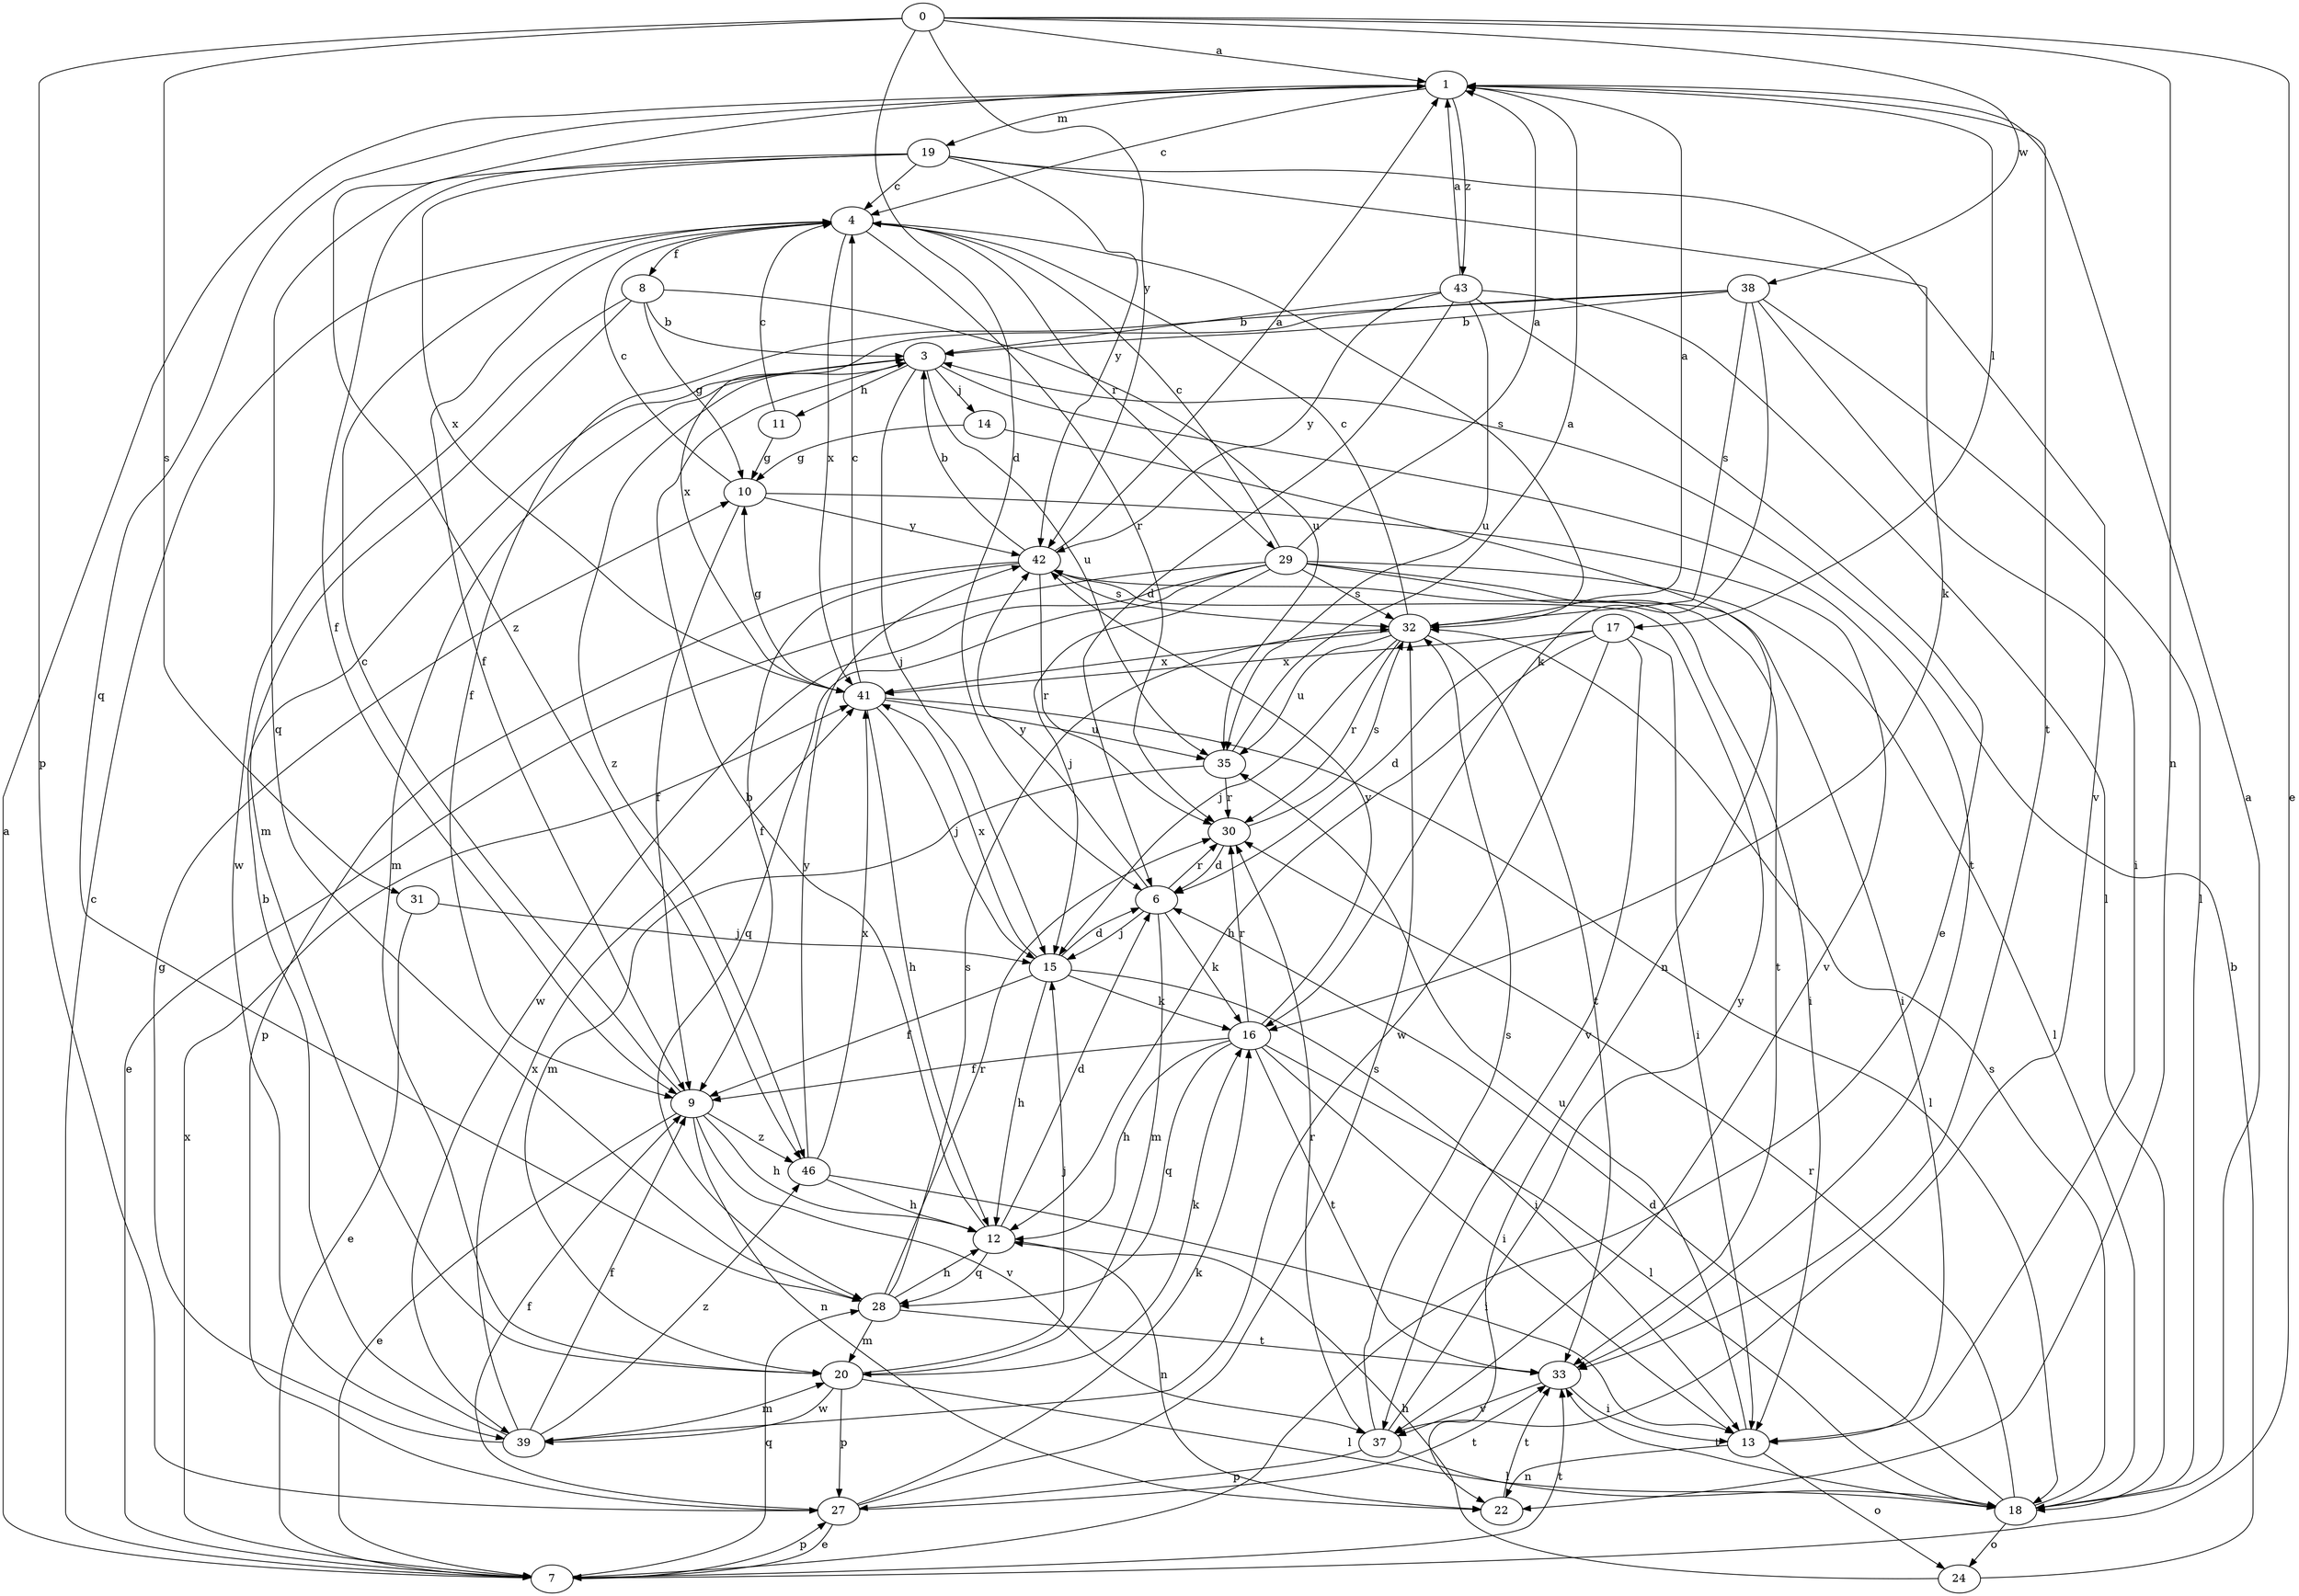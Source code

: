 strict digraph  {
0;
1;
3;
4;
6;
7;
8;
9;
10;
11;
12;
13;
14;
15;
16;
17;
18;
19;
20;
22;
24;
27;
28;
29;
30;
31;
32;
33;
35;
37;
38;
39;
41;
42;
43;
46;
0 -> 1  [label=a];
0 -> 6  [label=d];
0 -> 7  [label=e];
0 -> 22  [label=n];
0 -> 27  [label=p];
0 -> 31  [label=s];
0 -> 38  [label=w];
0 -> 42  [label=y];
1 -> 4  [label=c];
1 -> 17  [label=l];
1 -> 19  [label=m];
1 -> 28  [label=q];
1 -> 33  [label=t];
1 -> 43  [label=z];
1 -> 46  [label=z];
3 -> 11  [label=h];
3 -> 14  [label=j];
3 -> 15  [label=j];
3 -> 20  [label=m];
3 -> 33  [label=t];
3 -> 35  [label=u];
3 -> 46  [label=z];
4 -> 8  [label=f];
4 -> 9  [label=f];
4 -> 29  [label=r];
4 -> 30  [label=r];
4 -> 32  [label=s];
4 -> 41  [label=x];
6 -> 15  [label=j];
6 -> 16  [label=k];
6 -> 20  [label=m];
6 -> 30  [label=r];
6 -> 42  [label=y];
7 -> 1  [label=a];
7 -> 4  [label=c];
7 -> 27  [label=p];
7 -> 28  [label=q];
7 -> 33  [label=t];
7 -> 41  [label=x];
8 -> 3  [label=b];
8 -> 10  [label=g];
8 -> 20  [label=m];
8 -> 35  [label=u];
8 -> 39  [label=w];
9 -> 4  [label=c];
9 -> 7  [label=e];
9 -> 12  [label=h];
9 -> 22  [label=n];
9 -> 37  [label=v];
9 -> 46  [label=z];
10 -> 4  [label=c];
10 -> 9  [label=f];
10 -> 37  [label=v];
10 -> 42  [label=y];
11 -> 4  [label=c];
11 -> 10  [label=g];
12 -> 3  [label=b];
12 -> 6  [label=d];
12 -> 22  [label=n];
12 -> 28  [label=q];
13 -> 22  [label=n];
13 -> 24  [label=o];
13 -> 35  [label=u];
14 -> 10  [label=g];
14 -> 22  [label=n];
15 -> 6  [label=d];
15 -> 9  [label=f];
15 -> 12  [label=h];
15 -> 13  [label=i];
15 -> 16  [label=k];
15 -> 41  [label=x];
16 -> 9  [label=f];
16 -> 12  [label=h];
16 -> 13  [label=i];
16 -> 18  [label=l];
16 -> 28  [label=q];
16 -> 30  [label=r];
16 -> 33  [label=t];
16 -> 42  [label=y];
17 -> 6  [label=d];
17 -> 12  [label=h];
17 -> 13  [label=i];
17 -> 37  [label=v];
17 -> 39  [label=w];
17 -> 41  [label=x];
18 -> 1  [label=a];
18 -> 6  [label=d];
18 -> 24  [label=o];
18 -> 30  [label=r];
18 -> 32  [label=s];
18 -> 33  [label=t];
19 -> 4  [label=c];
19 -> 9  [label=f];
19 -> 16  [label=k];
19 -> 28  [label=q];
19 -> 37  [label=v];
19 -> 41  [label=x];
19 -> 42  [label=y];
20 -> 15  [label=j];
20 -> 16  [label=k];
20 -> 18  [label=l];
20 -> 27  [label=p];
20 -> 39  [label=w];
22 -> 33  [label=t];
24 -> 3  [label=b];
24 -> 12  [label=h];
27 -> 7  [label=e];
27 -> 9  [label=f];
27 -> 16  [label=k];
27 -> 32  [label=s];
27 -> 33  [label=t];
28 -> 12  [label=h];
28 -> 20  [label=m];
28 -> 30  [label=r];
28 -> 32  [label=s];
28 -> 33  [label=t];
29 -> 1  [label=a];
29 -> 4  [label=c];
29 -> 7  [label=e];
29 -> 13  [label=i];
29 -> 15  [label=j];
29 -> 18  [label=l];
29 -> 28  [label=q];
29 -> 32  [label=s];
29 -> 33  [label=t];
29 -> 39  [label=w];
30 -> 6  [label=d];
30 -> 32  [label=s];
31 -> 7  [label=e];
31 -> 15  [label=j];
32 -> 1  [label=a];
32 -> 4  [label=c];
32 -> 15  [label=j];
32 -> 30  [label=r];
32 -> 33  [label=t];
32 -> 35  [label=u];
32 -> 41  [label=x];
33 -> 13  [label=i];
33 -> 37  [label=v];
35 -> 1  [label=a];
35 -> 20  [label=m];
35 -> 30  [label=r];
37 -> 18  [label=l];
37 -> 27  [label=p];
37 -> 30  [label=r];
37 -> 32  [label=s];
37 -> 42  [label=y];
38 -> 3  [label=b];
38 -> 9  [label=f];
38 -> 13  [label=i];
38 -> 16  [label=k];
38 -> 18  [label=l];
38 -> 32  [label=s];
38 -> 41  [label=x];
39 -> 3  [label=b];
39 -> 9  [label=f];
39 -> 10  [label=g];
39 -> 20  [label=m];
39 -> 41  [label=x];
39 -> 46  [label=z];
41 -> 4  [label=c];
41 -> 10  [label=g];
41 -> 12  [label=h];
41 -> 15  [label=j];
41 -> 18  [label=l];
41 -> 35  [label=u];
42 -> 1  [label=a];
42 -> 3  [label=b];
42 -> 9  [label=f];
42 -> 13  [label=i];
42 -> 27  [label=p];
42 -> 30  [label=r];
42 -> 32  [label=s];
43 -> 1  [label=a];
43 -> 3  [label=b];
43 -> 6  [label=d];
43 -> 7  [label=e];
43 -> 18  [label=l];
43 -> 35  [label=u];
43 -> 42  [label=y];
46 -> 12  [label=h];
46 -> 13  [label=i];
46 -> 41  [label=x];
46 -> 42  [label=y];
}
